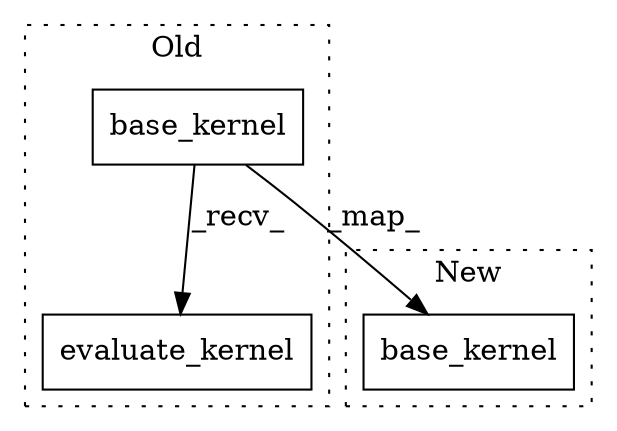 digraph G {
subgraph cluster0 {
1 [label="base_kernel" a="32" s="655,701" l="12,1" shape="box"];
3 [label="evaluate_kernel" a="32" s="703" l="17" shape="box"];
label = "Old";
style="dotted";
}
subgraph cluster1 {
2 [label="base_kernel" a="32" s="655,701" l="12,1" shape="box"];
label = "New";
style="dotted";
}
1 -> 2 [label="_map_"];
1 -> 3 [label="_recv_"];
}